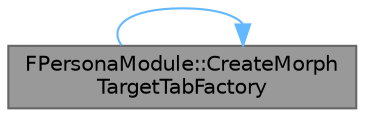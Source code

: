 digraph "FPersonaModule::CreateMorphTargetTabFactory"
{
 // INTERACTIVE_SVG=YES
 // LATEX_PDF_SIZE
  bgcolor="transparent";
  edge [fontname=Helvetica,fontsize=10,labelfontname=Helvetica,labelfontsize=10];
  node [fontname=Helvetica,fontsize=10,shape=box,height=0.2,width=0.4];
  rankdir="LR";
  Node1 [id="Node000001",label="FPersonaModule::CreateMorph\lTargetTabFactory",height=0.2,width=0.4,color="gray40", fillcolor="grey60", style="filled", fontcolor="black",tooltip="Create a tab factory for for previewing morph targets."];
  Node1 -> Node1 [id="edge1_Node000001_Node000001",color="steelblue1",style="solid",tooltip=" "];
}
